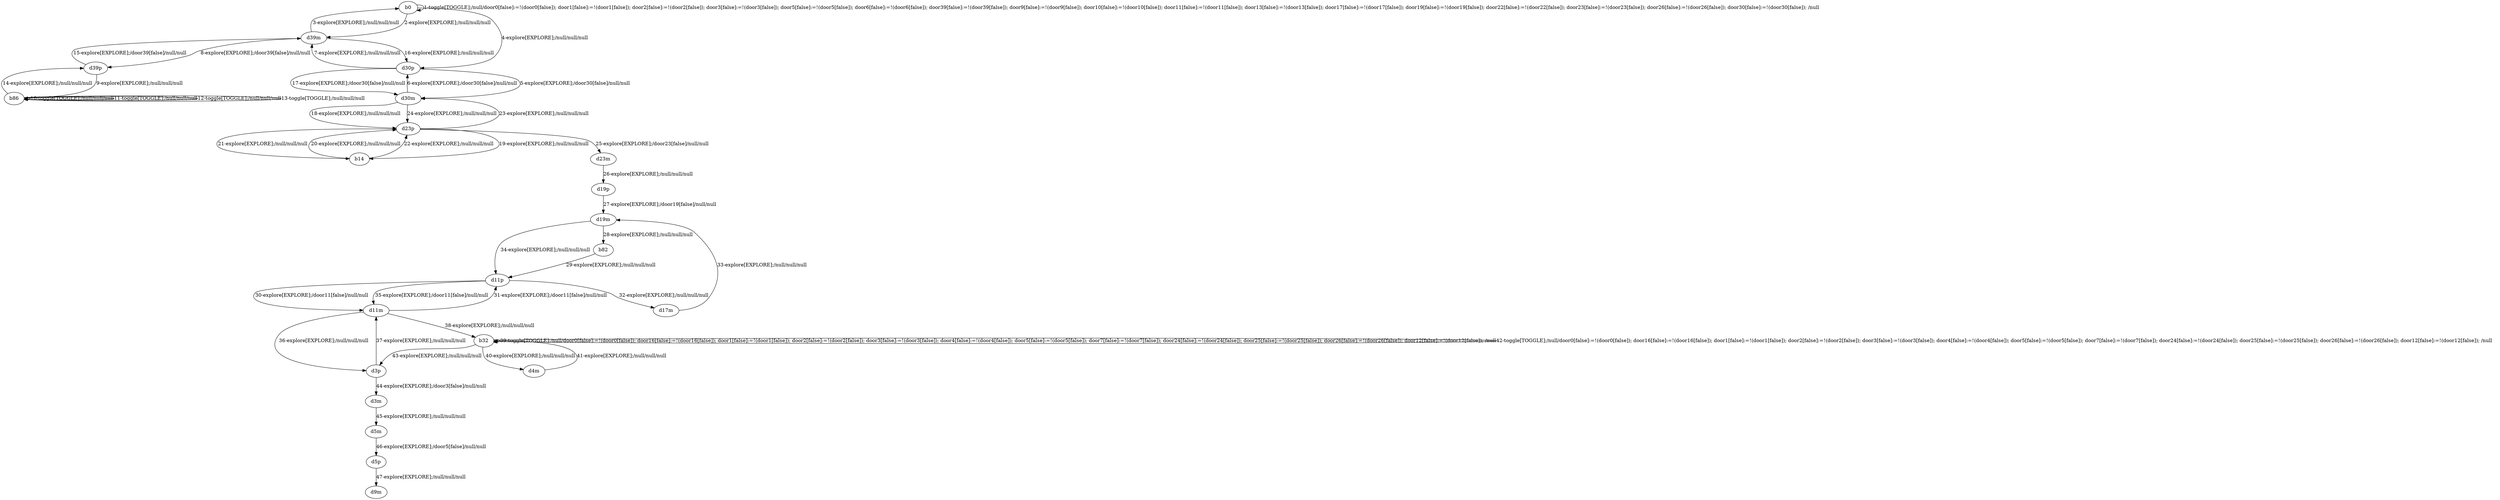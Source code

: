 # Total number of goals covered by this test: 1
# d5p --> d9m

digraph g {
"b0" -> "b0" [label = "1-toggle[TOGGLE];/null/door0[false]:=!(door0[false]); door1[false]:=!(door1[false]); door2[false]:=!(door2[false]); door3[false]:=!(door3[false]); door5[false]:=!(door5[false]); door6[false]:=!(door6[false]); door39[false]:=!(door39[false]); door9[false]:=!(door9[false]); door10[false]:=!(door10[false]); door11[false]:=!(door11[false]); door13[false]:=!(door13[false]); door17[false]:=!(door17[false]); door19[false]:=!(door19[false]); door22[false]:=!(door22[false]); door23[false]:=!(door23[false]); door26[false]:=!(door26[false]); door30[false]:=!(door30[false]); /null"];
"b0" -> "d39m" [label = "2-explore[EXPLORE];/null/null/null"];
"d39m" -> "b0" [label = "3-explore[EXPLORE];/null/null/null"];
"b0" -> "d30p" [label = "4-explore[EXPLORE];/null/null/null"];
"d30p" -> "d30m" [label = "5-explore[EXPLORE];/door30[false]/null/null"];
"d30m" -> "d30p" [label = "6-explore[EXPLORE];/door30[false]/null/null"];
"d30p" -> "d39m" [label = "7-explore[EXPLORE];/null/null/null"];
"d39m" -> "d39p" [label = "8-explore[EXPLORE];/door39[false]/null/null"];
"d39p" -> "b86" [label = "9-explore[EXPLORE];/null/null/null"];
"b86" -> "b86" [label = "10-toggle[TOGGLE];/null/null/null"];
"b86" -> "b86" [label = "11-toggle[TOGGLE];/null/null/null"];
"b86" -> "b86" [label = "12-toggle[TOGGLE];/null/null/null"];
"b86" -> "b86" [label = "13-toggle[TOGGLE];/null/null/null"];
"b86" -> "d39p" [label = "14-explore[EXPLORE];/null/null/null"];
"d39p" -> "d39m" [label = "15-explore[EXPLORE];/door39[false]/null/null"];
"d39m" -> "d30p" [label = "16-explore[EXPLORE];/null/null/null"];
"d30p" -> "d30m" [label = "17-explore[EXPLORE];/door30[false]/null/null"];
"d30m" -> "d23p" [label = "18-explore[EXPLORE];/null/null/null"];
"d23p" -> "b14" [label = "19-explore[EXPLORE];/null/null/null"];
"b14" -> "d23p" [label = "20-explore[EXPLORE];/null/null/null"];
"d23p" -> "b14" [label = "21-explore[EXPLORE];/null/null/null"];
"b14" -> "d23p" [label = "22-explore[EXPLORE];/null/null/null"];
"d23p" -> "d30m" [label = "23-explore[EXPLORE];/null/null/null"];
"d30m" -> "d23p" [label = "24-explore[EXPLORE];/null/null/null"];
"d23p" -> "d23m" [label = "25-explore[EXPLORE];/door23[false]/null/null"];
"d23m" -> "d19p" [label = "26-explore[EXPLORE];/null/null/null"];
"d19p" -> "d19m" [label = "27-explore[EXPLORE];/door19[false]/null/null"];
"d19m" -> "b82" [label = "28-explore[EXPLORE];/null/null/null"];
"b82" -> "d11p" [label = "29-explore[EXPLORE];/null/null/null"];
"d11p" -> "d11m" [label = "30-explore[EXPLORE];/door11[false]/null/null"];
"d11m" -> "d11p" [label = "31-explore[EXPLORE];/door11[false]/null/null"];
"d11p" -> "d17m" [label = "32-explore[EXPLORE];/null/null/null"];
"d17m" -> "d19m" [label = "33-explore[EXPLORE];/null/null/null"];
"d19m" -> "d11p" [label = "34-explore[EXPLORE];/null/null/null"];
"d11p" -> "d11m" [label = "35-explore[EXPLORE];/door11[false]/null/null"];
"d11m" -> "d3p" [label = "36-explore[EXPLORE];/null/null/null"];
"d3p" -> "d11m" [label = "37-explore[EXPLORE];/null/null/null"];
"d11m" -> "b32" [label = "38-explore[EXPLORE];/null/null/null"];
"b32" -> "b32" [label = "39-toggle[TOGGLE];/null/door0[false]:=!(door0[false]); door16[false]:=!(door16[false]); door1[false]:=!(door1[false]); door2[false]:=!(door2[false]); door3[false]:=!(door3[false]); door4[false]:=!(door4[false]); door5[false]:=!(door5[false]); door7[false]:=!(door7[false]); door24[false]:=!(door24[false]); door25[false]:=!(door25[false]); door26[false]:=!(door26[false]); door12[false]:=!(door12[false]); /null"];
"b32" -> "d4m" [label = "40-explore[EXPLORE];/null/null/null"];
"d4m" -> "b32" [label = "41-explore[EXPLORE];/null/null/null"];
"b32" -> "b32" [label = "42-toggle[TOGGLE];/null/door0[false]:=!(door0[false]); door16[false]:=!(door16[false]); door1[false]:=!(door1[false]); door2[false]:=!(door2[false]); door3[false]:=!(door3[false]); door4[false]:=!(door4[false]); door5[false]:=!(door5[false]); door7[false]:=!(door7[false]); door24[false]:=!(door24[false]); door25[false]:=!(door25[false]); door26[false]:=!(door26[false]); door12[false]:=!(door12[false]); /null"];
"b32" -> "d3p" [label = "43-explore[EXPLORE];/null/null/null"];
"d3p" -> "d3m" [label = "44-explore[EXPLORE];/door3[false]/null/null"];
"d3m" -> "d5m" [label = "45-explore[EXPLORE];/null/null/null"];
"d5m" -> "d5p" [label = "46-explore[EXPLORE];/door5[false]/null/null"];
"d5p" -> "d9m" [label = "47-explore[EXPLORE];/null/null/null"];
}